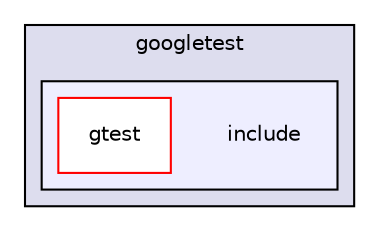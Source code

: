 digraph "build/_deps/googletest-src/googletest/include" {
  bgcolor=transparent;
  compound=true
  node [ fontsize="10", fontname="Helvetica"];
  edge [ labelfontsize="10", labelfontname="Helvetica"];
  subgraph clusterdir_001a0f336d1d0a6c17b1be78e41a6b36 {
    graph [ bgcolor="#ddddee", pencolor="black", label="googletest" fontname="Helvetica", fontsize="10", URL="dir_001a0f336d1d0a6c17b1be78e41a6b36.html"]
  subgraph clusterdir_65c2869a7074b008415232db837a30d1 {
    graph [ bgcolor="#eeeeff", pencolor="black", label="" URL="dir_65c2869a7074b008415232db837a30d1.html"];
    dir_65c2869a7074b008415232db837a30d1 [shape=plaintext label="include"];
  dir_84cfc63411e2278cbc7a99e8ced82aca [shape=box label="gtest" fillcolor="white" style="filled" color="red" URL="dir_84cfc63411e2278cbc7a99e8ced82aca.html"];
  }
  }
}
